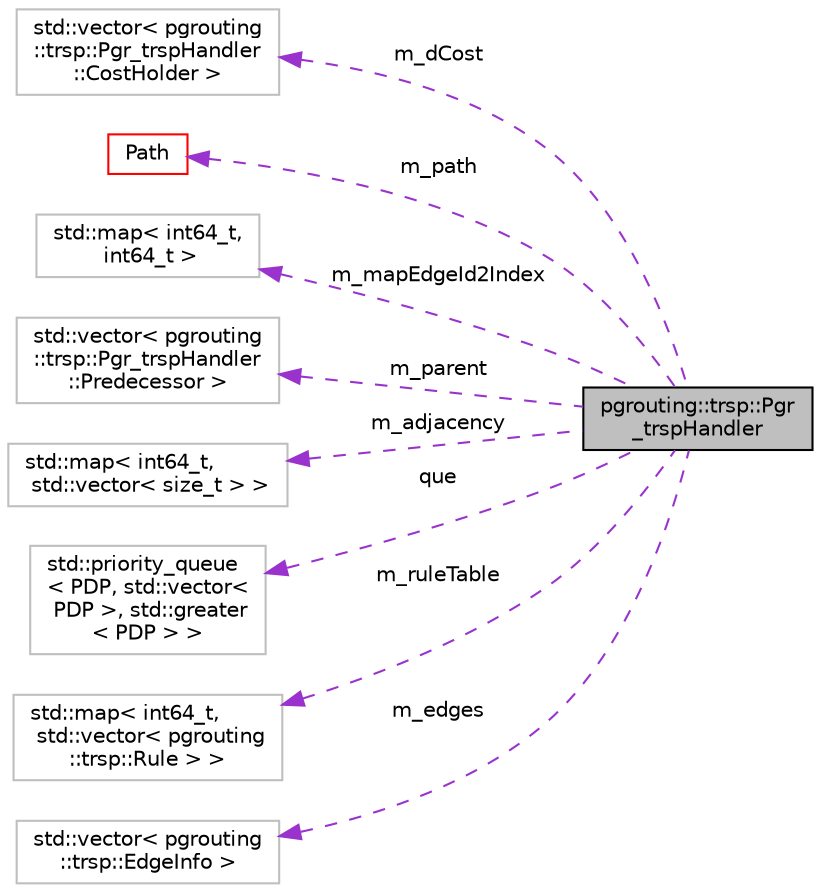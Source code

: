 digraph "pgrouting::trsp::Pgr_trspHandler"
{
  edge [fontname="Helvetica",fontsize="10",labelfontname="Helvetica",labelfontsize="10"];
  node [fontname="Helvetica",fontsize="10",shape=record];
  rankdir="LR";
  Node1 [label="pgrouting::trsp::Pgr\l_trspHandler",height=0.2,width=0.4,color="black", fillcolor="grey75", style="filled", fontcolor="black"];
  Node2 -> Node1 [dir="back",color="darkorchid3",fontsize="10",style="dashed",label=" m_dCost" ,fontname="Helvetica"];
  Node2 [label="std::vector\< pgrouting\l::trsp::Pgr_trspHandler\l::CostHolder \>",height=0.2,width=0.4,color="grey75", fillcolor="white", style="filled"];
  Node6 -> Node1 [dir="back",color="darkorchid3",fontsize="10",style="dashed",label=" m_path" ,fontname="Helvetica"];
  Node6 [label="Path",height=0.2,width=0.4,color="red", fillcolor="white", style="filled",URL="$classPath.html"];
  Node10 -> Node1 [dir="back",color="darkorchid3",fontsize="10",style="dashed",label=" m_mapEdgeId2Index" ,fontname="Helvetica"];
  Node10 [label="std::map\< int64_t,\l int64_t \>",height=0.2,width=0.4,color="grey75", fillcolor="white", style="filled"];
  Node12 -> Node1 [dir="back",color="darkorchid3",fontsize="10",style="dashed",label=" m_parent" ,fontname="Helvetica"];
  Node12 [label="std::vector\< pgrouting\l::trsp::Pgr_trspHandler\l::Predecessor \>",height=0.2,width=0.4,color="grey75", fillcolor="white", style="filled"];
  Node16 -> Node1 [dir="back",color="darkorchid3",fontsize="10",style="dashed",label=" m_adjacency" ,fontname="Helvetica"];
  Node16 [label="std::map\< int64_t,\l std::vector\< size_t \> \>",height=0.2,width=0.4,color="grey75", fillcolor="white", style="filled"];
  Node17 -> Node1 [dir="back",color="darkorchid3",fontsize="10",style="dashed",label=" que" ,fontname="Helvetica"];
  Node17 [label="std::priority_queue\l\< PDP, std::vector\<\l PDP \>, std::greater\l\< PDP \> \>",height=0.2,width=0.4,color="grey75", fillcolor="white", style="filled"];
  Node19 -> Node1 [dir="back",color="darkorchid3",fontsize="10",style="dashed",label=" m_ruleTable" ,fontname="Helvetica"];
  Node19 [label="std::map\< int64_t,\l std::vector\< pgrouting\l::trsp::Rule \> \>",height=0.2,width=0.4,color="grey75", fillcolor="white", style="filled"];
  Node23 -> Node1 [dir="back",color="darkorchid3",fontsize="10",style="dashed",label=" m_edges" ,fontname="Helvetica"];
  Node23 [label="std::vector\< pgrouting\l::trsp::EdgeInfo \>",height=0.2,width=0.4,color="grey75", fillcolor="white", style="filled"];
}

